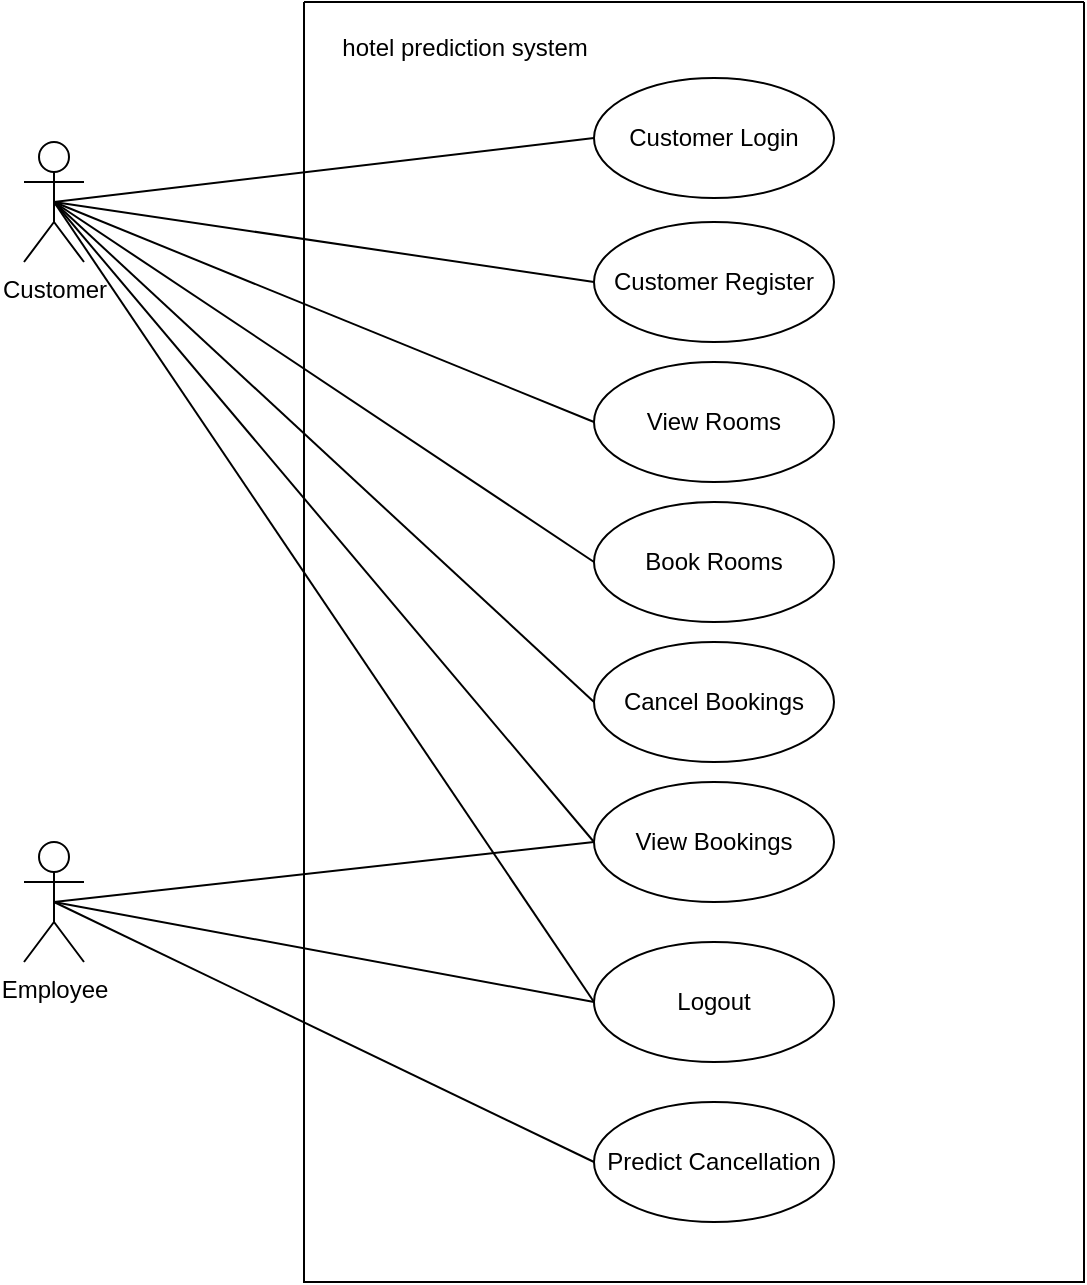 <mxfile version="22.1.11" type="device">
  <diagram name="Page-1" id="rBdhUl1RhIgAzziBrIAZ">
    <mxGraphModel dx="1613" dy="744" grid="1" gridSize="10" guides="1" tooltips="1" connect="1" arrows="1" fold="1" page="1" pageScale="1" pageWidth="850" pageHeight="1100" math="0" shadow="0">
      <root>
        <mxCell id="0" />
        <mxCell id="1" parent="0" />
        <mxCell id="8z31JSvjo7bLuy03v7kU-1" value="" style="swimlane;startSize=0;" vertex="1" parent="1">
          <mxGeometry x="280" y="60" width="390" height="640" as="geometry" />
        </mxCell>
        <mxCell id="8z31JSvjo7bLuy03v7kU-2" value="hotel prediction system" style="text;html=1;align=center;verticalAlign=middle;resizable=0;points=[];autosize=1;strokeColor=none;fillColor=none;" vertex="1" parent="8z31JSvjo7bLuy03v7kU-1">
          <mxGeometry x="5" y="8" width="150" height="30" as="geometry" />
        </mxCell>
        <mxCell id="8z31JSvjo7bLuy03v7kU-5" value="Customer Login" style="ellipse;whiteSpace=wrap;html=1;" vertex="1" parent="8z31JSvjo7bLuy03v7kU-1">
          <mxGeometry x="145" y="38" width="120" height="60" as="geometry" />
        </mxCell>
        <mxCell id="8z31JSvjo7bLuy03v7kU-10" value="Cancel Bookings" style="ellipse;whiteSpace=wrap;html=1;" vertex="1" parent="8z31JSvjo7bLuy03v7kU-1">
          <mxGeometry x="145" y="320" width="120" height="60" as="geometry" />
        </mxCell>
        <mxCell id="8z31JSvjo7bLuy03v7kU-9" value="Logout" style="ellipse;whiteSpace=wrap;html=1;" vertex="1" parent="8z31JSvjo7bLuy03v7kU-1">
          <mxGeometry x="145" y="470" width="120" height="60" as="geometry" />
        </mxCell>
        <mxCell id="8z31JSvjo7bLuy03v7kU-8" value="Book Rooms" style="ellipse;whiteSpace=wrap;html=1;" vertex="1" parent="8z31JSvjo7bLuy03v7kU-1">
          <mxGeometry x="145" y="250" width="120" height="60" as="geometry" />
        </mxCell>
        <mxCell id="8z31JSvjo7bLuy03v7kU-7" value="View Rooms" style="ellipse;whiteSpace=wrap;html=1;" vertex="1" parent="8z31JSvjo7bLuy03v7kU-1">
          <mxGeometry x="145" y="180" width="120" height="60" as="geometry" />
        </mxCell>
        <mxCell id="8z31JSvjo7bLuy03v7kU-6" value="Customer Register" style="ellipse;whiteSpace=wrap;html=1;" vertex="1" parent="8z31JSvjo7bLuy03v7kU-1">
          <mxGeometry x="145" y="110" width="120" height="60" as="geometry" />
        </mxCell>
        <mxCell id="8z31JSvjo7bLuy03v7kU-18" value="View Bookings&lt;br&gt;" style="ellipse;whiteSpace=wrap;html=1;" vertex="1" parent="8z31JSvjo7bLuy03v7kU-1">
          <mxGeometry x="145" y="390" width="120" height="60" as="geometry" />
        </mxCell>
        <mxCell id="8z31JSvjo7bLuy03v7kU-24" value="Predict Cancellation" style="ellipse;whiteSpace=wrap;html=1;" vertex="1" parent="8z31JSvjo7bLuy03v7kU-1">
          <mxGeometry x="145" y="550" width="120" height="60" as="geometry" />
        </mxCell>
        <mxCell id="8z31JSvjo7bLuy03v7kU-3" value="Customer" style="shape=umlActor;verticalLabelPosition=bottom;verticalAlign=top;html=1;outlineConnect=0;" vertex="1" parent="1">
          <mxGeometry x="140" y="130" width="30" height="60" as="geometry" />
        </mxCell>
        <mxCell id="8z31JSvjo7bLuy03v7kU-4" value="Employee" style="shape=umlActor;verticalLabelPosition=bottom;verticalAlign=top;html=1;outlineConnect=0;" vertex="1" parent="1">
          <mxGeometry x="140" y="480" width="30" height="60" as="geometry" />
        </mxCell>
        <mxCell id="8z31JSvjo7bLuy03v7kU-11" value="" style="endArrow=none;html=1;rounded=0;entryX=0;entryY=0.5;entryDx=0;entryDy=0;exitX=0.5;exitY=0.5;exitDx=0;exitDy=0;exitPerimeter=0;" edge="1" parent="1" source="8z31JSvjo7bLuy03v7kU-3" target="8z31JSvjo7bLuy03v7kU-5">
          <mxGeometry width="50" height="50" relative="1" as="geometry">
            <mxPoint x="200" y="190" as="sourcePoint" />
            <mxPoint x="250" y="140" as="targetPoint" />
          </mxGeometry>
        </mxCell>
        <mxCell id="8z31JSvjo7bLuy03v7kU-12" value="" style="endArrow=none;html=1;rounded=0;entryX=0;entryY=0.5;entryDx=0;entryDy=0;exitX=0.5;exitY=0.5;exitDx=0;exitDy=0;exitPerimeter=0;" edge="1" parent="1" source="8z31JSvjo7bLuy03v7kU-3" target="8z31JSvjo7bLuy03v7kU-6">
          <mxGeometry width="50" height="50" relative="1" as="geometry">
            <mxPoint x="160" y="160" as="sourcePoint" />
            <mxPoint x="330" y="180" as="targetPoint" />
          </mxGeometry>
        </mxCell>
        <mxCell id="8z31JSvjo7bLuy03v7kU-13" value="" style="endArrow=none;html=1;rounded=0;entryX=0;entryY=0.5;entryDx=0;entryDy=0;exitX=0.5;exitY=0.5;exitDx=0;exitDy=0;exitPerimeter=0;" edge="1" parent="1" source="8z31JSvjo7bLuy03v7kU-3" target="8z31JSvjo7bLuy03v7kU-7">
          <mxGeometry width="50" height="50" relative="1" as="geometry">
            <mxPoint x="170" y="290" as="sourcePoint" />
            <mxPoint x="220" y="240" as="targetPoint" />
          </mxGeometry>
        </mxCell>
        <mxCell id="8z31JSvjo7bLuy03v7kU-14" value="" style="endArrow=none;html=1;rounded=0;entryX=0;entryY=0.5;entryDx=0;entryDy=0;exitX=0.5;exitY=0.5;exitDx=0;exitDy=0;exitPerimeter=0;" edge="1" parent="1" source="8z31JSvjo7bLuy03v7kU-3" target="8z31JSvjo7bLuy03v7kU-8">
          <mxGeometry width="50" height="50" relative="1" as="geometry">
            <mxPoint x="190" y="300" as="sourcePoint" />
            <mxPoint x="240" y="250" as="targetPoint" />
          </mxGeometry>
        </mxCell>
        <mxCell id="8z31JSvjo7bLuy03v7kU-15" value="" style="endArrow=none;html=1;rounded=0;entryX=0;entryY=0.5;entryDx=0;entryDy=0;exitX=0.5;exitY=0.5;exitDx=0;exitDy=0;exitPerimeter=0;" edge="1" parent="1" source="8z31JSvjo7bLuy03v7kU-3" target="8z31JSvjo7bLuy03v7kU-10">
          <mxGeometry width="50" height="50" relative="1" as="geometry">
            <mxPoint x="190" y="320" as="sourcePoint" />
            <mxPoint x="240" y="270" as="targetPoint" />
          </mxGeometry>
        </mxCell>
        <mxCell id="8z31JSvjo7bLuy03v7kU-16" value="" style="endArrow=none;html=1;rounded=0;entryX=0;entryY=0.5;entryDx=0;entryDy=0;exitX=0.5;exitY=0.5;exitDx=0;exitDy=0;exitPerimeter=0;" edge="1" parent="1" source="8z31JSvjo7bLuy03v7kU-3" target="8z31JSvjo7bLuy03v7kU-9">
          <mxGeometry width="50" height="50" relative="1" as="geometry">
            <mxPoint x="90" y="310" as="sourcePoint" />
            <mxPoint x="140" y="260" as="targetPoint" />
          </mxGeometry>
        </mxCell>
        <mxCell id="8z31JSvjo7bLuy03v7kU-19" value="" style="endArrow=none;html=1;rounded=0;entryX=0;entryY=0.5;entryDx=0;entryDy=0;exitX=0.5;exitY=0.5;exitDx=0;exitDy=0;exitPerimeter=0;" edge="1" parent="1" source="8z31JSvjo7bLuy03v7kU-3" target="8z31JSvjo7bLuy03v7kU-18">
          <mxGeometry width="50" height="50" relative="1" as="geometry">
            <mxPoint x="60" y="290" as="sourcePoint" />
            <mxPoint x="110" y="240" as="targetPoint" />
          </mxGeometry>
        </mxCell>
        <mxCell id="8z31JSvjo7bLuy03v7kU-22" value="" style="endArrow=none;html=1;rounded=0;exitX=0.5;exitY=0.5;exitDx=0;exitDy=0;exitPerimeter=0;entryX=0;entryY=0.5;entryDx=0;entryDy=0;" edge="1" parent="1" source="8z31JSvjo7bLuy03v7kU-4" target="8z31JSvjo7bLuy03v7kU-18">
          <mxGeometry width="50" height="50" relative="1" as="geometry">
            <mxPoint x="190" y="510" as="sourcePoint" />
            <mxPoint x="240" y="460" as="targetPoint" />
          </mxGeometry>
        </mxCell>
        <mxCell id="8z31JSvjo7bLuy03v7kU-23" value="" style="endArrow=none;html=1;rounded=0;entryX=0;entryY=0.5;entryDx=0;entryDy=0;exitX=0.5;exitY=0.5;exitDx=0;exitDy=0;exitPerimeter=0;" edge="1" parent="1" source="8z31JSvjo7bLuy03v7kU-4" target="8z31JSvjo7bLuy03v7kU-9">
          <mxGeometry width="50" height="50" relative="1" as="geometry">
            <mxPoint x="190" y="610" as="sourcePoint" />
            <mxPoint x="240" y="560" as="targetPoint" />
          </mxGeometry>
        </mxCell>
        <mxCell id="8z31JSvjo7bLuy03v7kU-25" value="" style="endArrow=none;html=1;rounded=0;entryX=0;entryY=0.5;entryDx=0;entryDy=0;" edge="1" parent="1" target="8z31JSvjo7bLuy03v7kU-24">
          <mxGeometry width="50" height="50" relative="1" as="geometry">
            <mxPoint x="155" y="510" as="sourcePoint" />
            <mxPoint x="280" y="610" as="targetPoint" />
          </mxGeometry>
        </mxCell>
      </root>
    </mxGraphModel>
  </diagram>
</mxfile>
